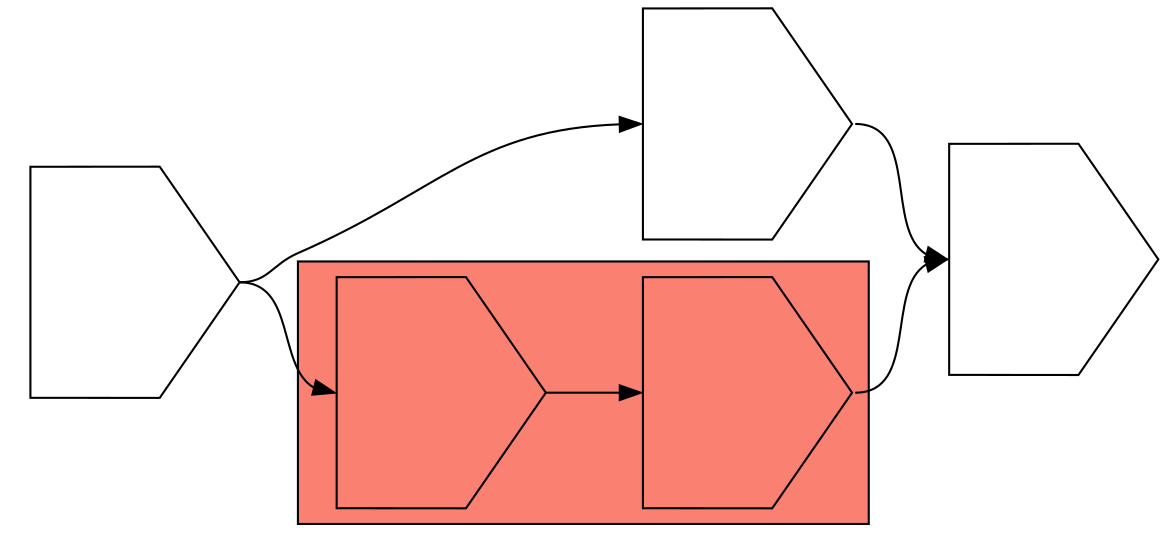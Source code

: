 digraph asm {
	rotate=90;
	edge [headport=n,tailport=s];
subgraph cluster_C11_12 {
	11 [label="",height=1.53571,width=1.53571,shape=invhouse];
	12 [label="",height=1.53571,width=1.53571,shape=invhouse];
	style=filled;
	fillcolor=salmon;
}
	14 [label="",height=1.53571,width=1.53571,shape=invhouse];
	13 [label="",height=1.53571,width=1.53571,shape=invhouse];
	10 [label="",height=1.53571,width=1.53571,shape=invhouse];
	11 -> 12
	12 -> 14
	13 -> 14
	10 -> 11
	10 -> 13
}